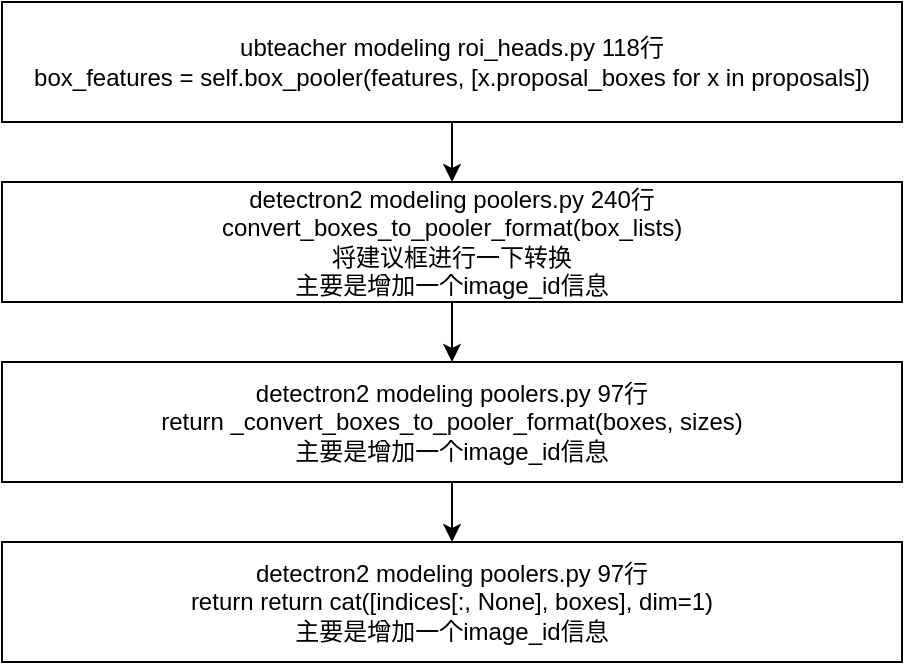 <mxfile version="20.1.4" type="github">
  <diagram id="Jw3EdMG5oFBLl5G7wRar" name="第 1 页">
    <mxGraphModel dx="981" dy="526" grid="1" gridSize="10" guides="1" tooltips="1" connect="1" arrows="1" fold="1" page="1" pageScale="1" pageWidth="1200" pageHeight="1920" math="0" shadow="0">
      <root>
        <mxCell id="0" />
        <mxCell id="1" parent="0" />
        <mxCell id="pEkOY42yFZqLWtjxREkR-3" value="" style="edgeStyle=orthogonalEdgeStyle;rounded=0;orthogonalLoop=1;jettySize=auto;html=1;" edge="1" parent="1" source="pEkOY42yFZqLWtjxREkR-1" target="pEkOY42yFZqLWtjxREkR-2">
          <mxGeometry relative="1" as="geometry" />
        </mxCell>
        <mxCell id="pEkOY42yFZqLWtjxREkR-1" value="ubteacher modeling roi_heads.py 118行&lt;br&gt;box_features = self.box_pooler(features, [x.proposal_boxes for x in proposals])" style="rounded=0;whiteSpace=wrap;html=1;" vertex="1" parent="1">
          <mxGeometry x="180" y="120" width="450" height="60" as="geometry" />
        </mxCell>
        <mxCell id="pEkOY42yFZqLWtjxREkR-5" value="" style="edgeStyle=orthogonalEdgeStyle;rounded=0;orthogonalLoop=1;jettySize=auto;html=1;" edge="1" parent="1" source="pEkOY42yFZqLWtjxREkR-2" target="pEkOY42yFZqLWtjxREkR-4">
          <mxGeometry relative="1" as="geometry" />
        </mxCell>
        <mxCell id="pEkOY42yFZqLWtjxREkR-2" value="detectron2 modeling poolers.py 240行&lt;br&gt;convert_boxes_to_pooler_format(box_lists)&lt;br&gt;将建议框进行一下转换&lt;br&gt;主要是增加一个image_id信息" style="rounded=0;whiteSpace=wrap;html=1;" vertex="1" parent="1">
          <mxGeometry x="180" y="210" width="450" height="60" as="geometry" />
        </mxCell>
        <mxCell id="pEkOY42yFZqLWtjxREkR-7" value="" style="edgeStyle=orthogonalEdgeStyle;rounded=0;orthogonalLoop=1;jettySize=auto;html=1;" edge="1" parent="1" source="pEkOY42yFZqLWtjxREkR-4" target="pEkOY42yFZqLWtjxREkR-6">
          <mxGeometry relative="1" as="geometry" />
        </mxCell>
        <mxCell id="pEkOY42yFZqLWtjxREkR-4" value="detectron2 modeling poolers.py 97行&lt;br&gt;return _convert_boxes_to_pooler_format(boxes, sizes)&lt;br&gt;主要是增加一个image_id信息" style="rounded=0;whiteSpace=wrap;html=1;" vertex="1" parent="1">
          <mxGeometry x="180" y="300" width="450" height="60" as="geometry" />
        </mxCell>
        <mxCell id="pEkOY42yFZqLWtjxREkR-6" value="detectron2 modeling poolers.py 97行&lt;br&gt;return return cat([indices[:, None], boxes], dim=1)&lt;br&gt;主要是增加一个image_id信息" style="rounded=0;whiteSpace=wrap;html=1;" vertex="1" parent="1">
          <mxGeometry x="180" y="390" width="450" height="60" as="geometry" />
        </mxCell>
      </root>
    </mxGraphModel>
  </diagram>
</mxfile>
